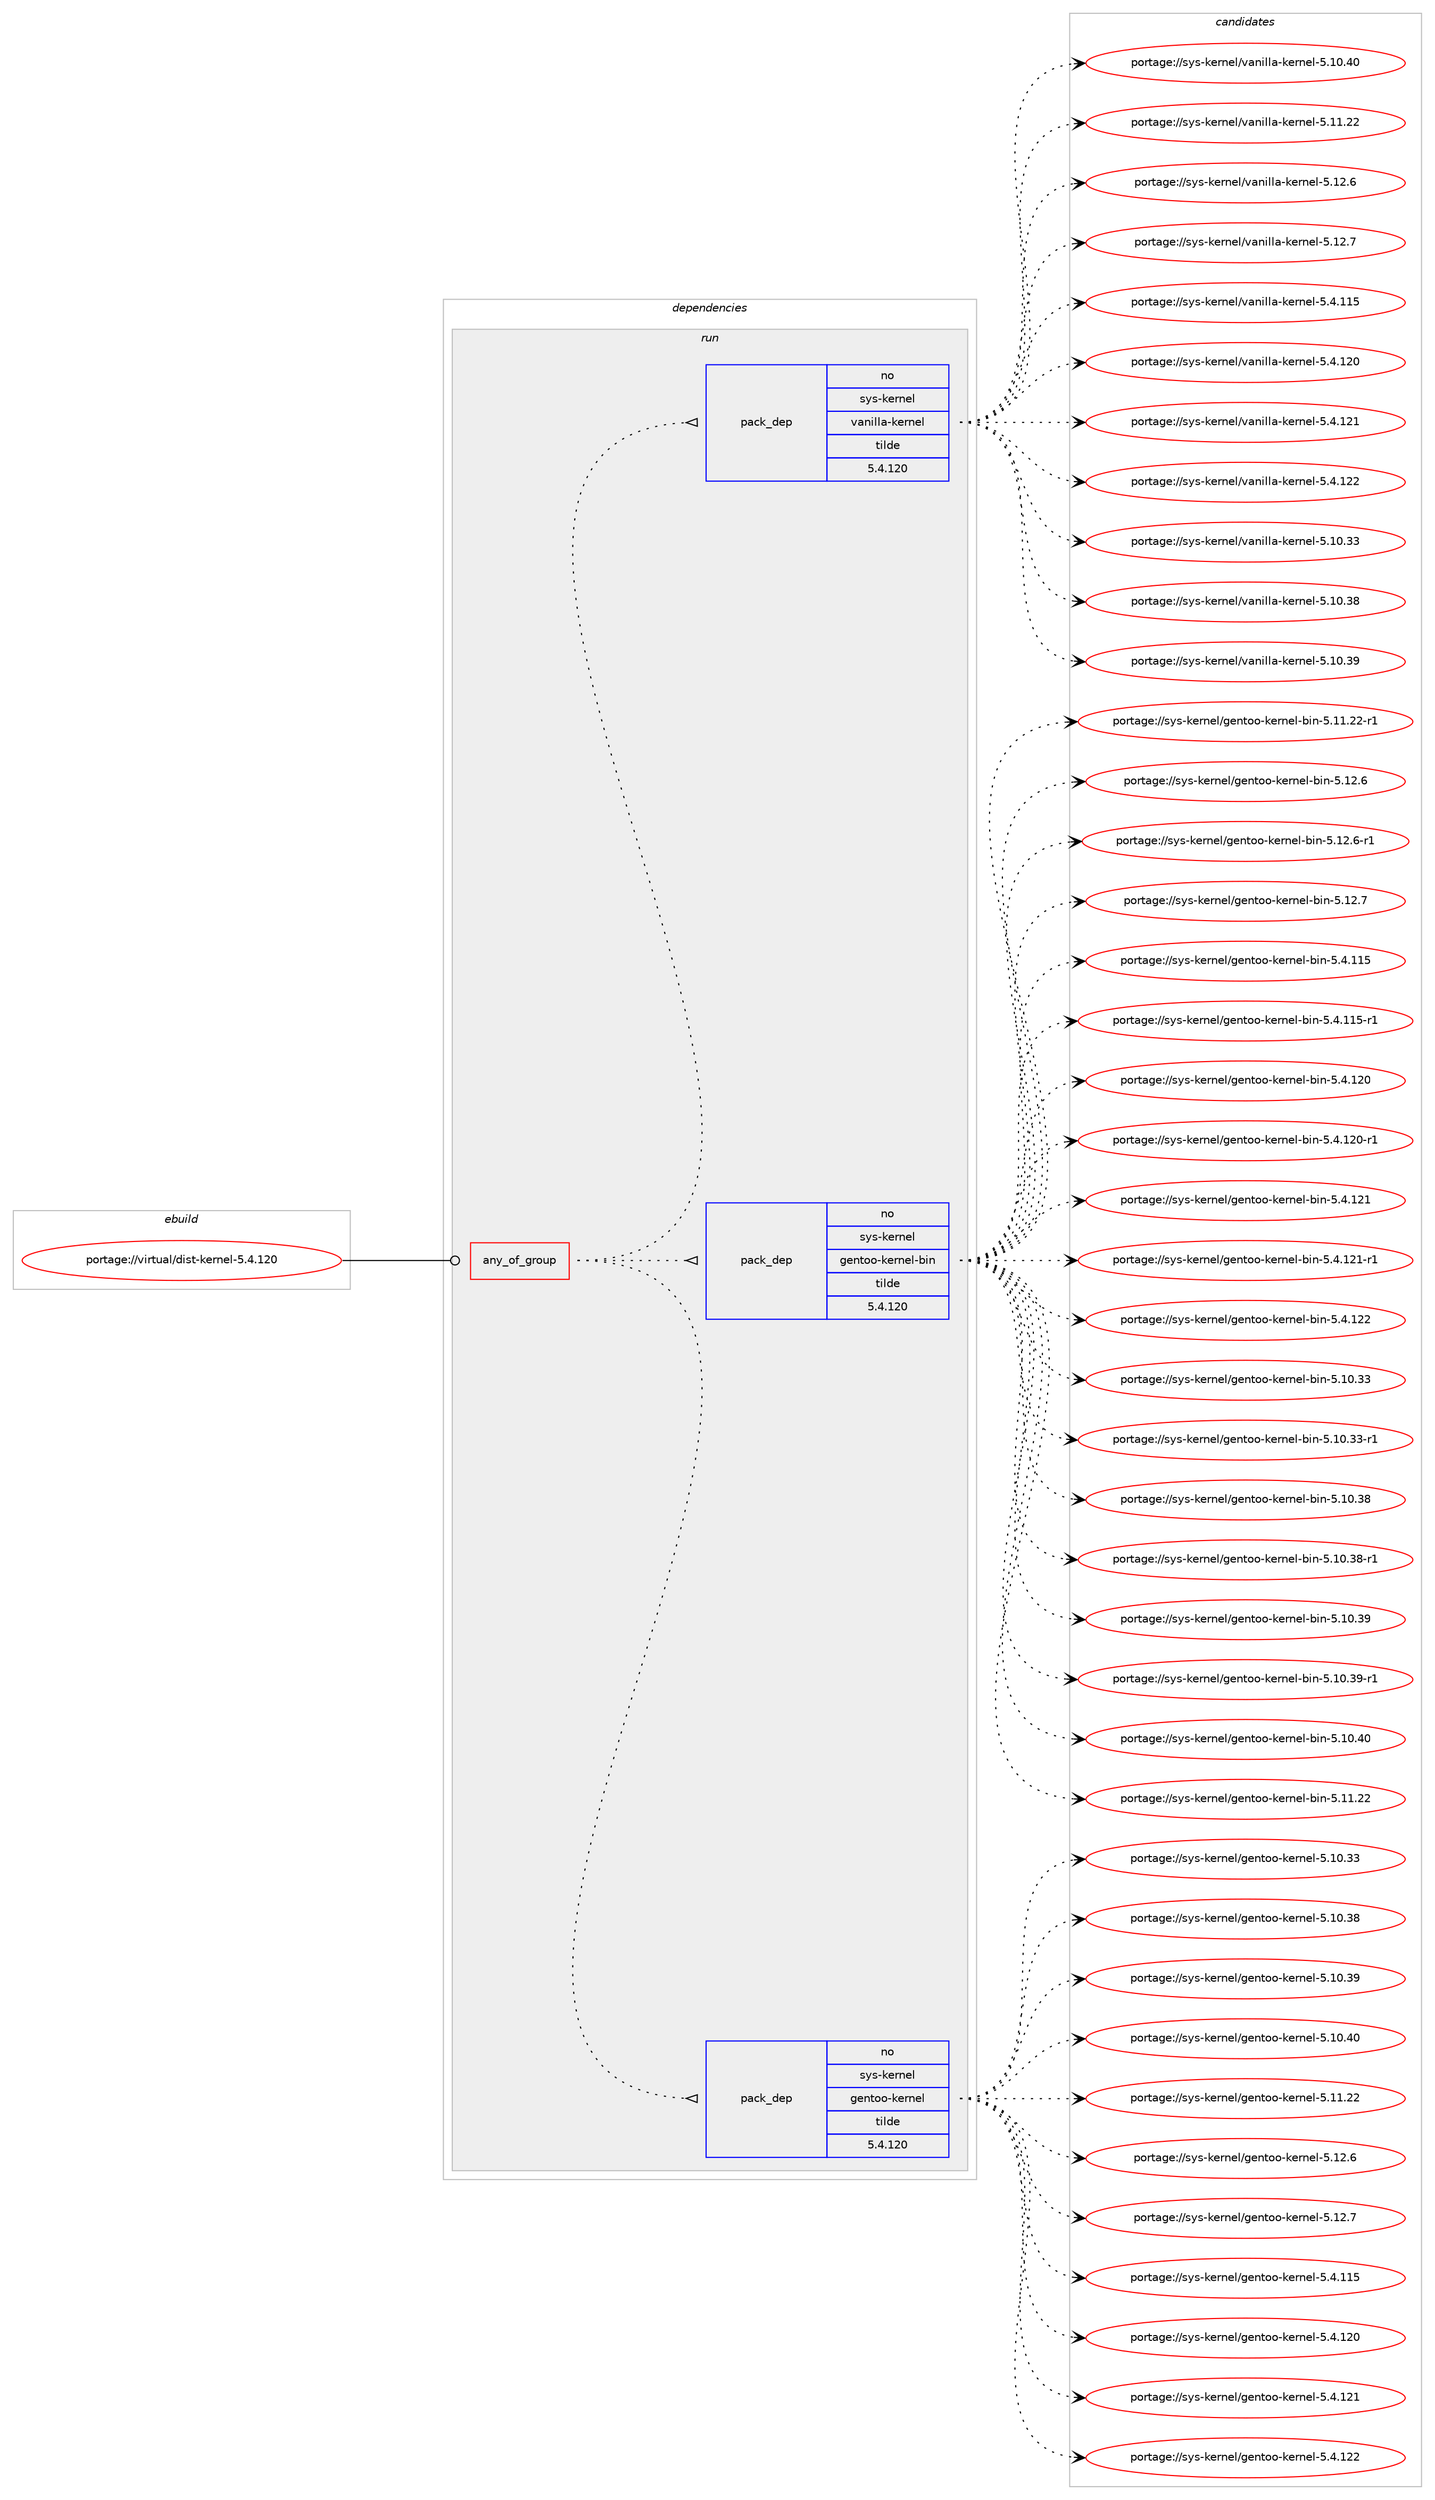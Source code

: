 digraph prolog {

# *************
# Graph options
# *************

newrank=true;
concentrate=true;
compound=true;
graph [rankdir=LR,fontname=Helvetica,fontsize=10,ranksep=1.5];#, ranksep=2.5, nodesep=0.2];
edge  [arrowhead=vee];
node  [fontname=Helvetica,fontsize=10];

# **********
# The ebuild
# **********

subgraph cluster_leftcol {
color=gray;
rank=same;
label=<<i>ebuild</i>>;
id [label="portage://virtual/dist-kernel-5.4.120", color=red, width=4, href="../virtual/dist-kernel-5.4.120.svg"];
}

# ****************
# The dependencies
# ****************

subgraph cluster_midcol {
color=gray;
label=<<i>dependencies</i>>;
subgraph cluster_compile {
fillcolor="#eeeeee";
style=filled;
label=<<i>compile</i>>;
}
subgraph cluster_compileandrun {
fillcolor="#eeeeee";
style=filled;
label=<<i>compile and run</i>>;
}
subgraph cluster_run {
fillcolor="#eeeeee";
style=filled;
label=<<i>run</i>>;
subgraph any26 {
dependency610 [label=<<TABLE BORDER="0" CELLBORDER="1" CELLSPACING="0" CELLPADDING="4"><TR><TD CELLPADDING="10">any_of_group</TD></TR></TABLE>>, shape=none, color=red];subgraph pack296 {
dependency611 [label=<<TABLE BORDER="0" CELLBORDER="1" CELLSPACING="0" CELLPADDING="4" WIDTH="220"><TR><TD ROWSPAN="6" CELLPADDING="30">pack_dep</TD></TR><TR><TD WIDTH="110">no</TD></TR><TR><TD>sys-kernel</TD></TR><TR><TD>gentoo-kernel</TD></TR><TR><TD>tilde</TD></TR><TR><TD>5.4.120</TD></TR></TABLE>>, shape=none, color=blue];
}
dependency610:e -> dependency611:w [weight=20,style="dotted",arrowhead="oinv"];
subgraph pack297 {
dependency612 [label=<<TABLE BORDER="0" CELLBORDER="1" CELLSPACING="0" CELLPADDING="4" WIDTH="220"><TR><TD ROWSPAN="6" CELLPADDING="30">pack_dep</TD></TR><TR><TD WIDTH="110">no</TD></TR><TR><TD>sys-kernel</TD></TR><TR><TD>gentoo-kernel-bin</TD></TR><TR><TD>tilde</TD></TR><TR><TD>5.4.120</TD></TR></TABLE>>, shape=none, color=blue];
}
dependency610:e -> dependency612:w [weight=20,style="dotted",arrowhead="oinv"];
subgraph pack298 {
dependency613 [label=<<TABLE BORDER="0" CELLBORDER="1" CELLSPACING="0" CELLPADDING="4" WIDTH="220"><TR><TD ROWSPAN="6" CELLPADDING="30">pack_dep</TD></TR><TR><TD WIDTH="110">no</TD></TR><TR><TD>sys-kernel</TD></TR><TR><TD>vanilla-kernel</TD></TR><TR><TD>tilde</TD></TR><TR><TD>5.4.120</TD></TR></TABLE>>, shape=none, color=blue];
}
dependency610:e -> dependency613:w [weight=20,style="dotted",arrowhead="oinv"];
}
id:e -> dependency610:w [weight=20,style="solid",arrowhead="odot"];
}
}

# **************
# The candidates
# **************

subgraph cluster_choices {
rank=same;
color=gray;
label=<<i>candidates</i>>;

subgraph choice296 {
color=black;
nodesep=1;
choice1151211154510710111411010110847103101110116111111451071011141101011084553464948465151 [label="portage://sys-kernel/gentoo-kernel-5.10.33", color=red, width=4,href="../sys-kernel/gentoo-kernel-5.10.33.svg"];
choice1151211154510710111411010110847103101110116111111451071011141101011084553464948465156 [label="portage://sys-kernel/gentoo-kernel-5.10.38", color=red, width=4,href="../sys-kernel/gentoo-kernel-5.10.38.svg"];
choice1151211154510710111411010110847103101110116111111451071011141101011084553464948465157 [label="portage://sys-kernel/gentoo-kernel-5.10.39", color=red, width=4,href="../sys-kernel/gentoo-kernel-5.10.39.svg"];
choice1151211154510710111411010110847103101110116111111451071011141101011084553464948465248 [label="portage://sys-kernel/gentoo-kernel-5.10.40", color=red, width=4,href="../sys-kernel/gentoo-kernel-5.10.40.svg"];
choice1151211154510710111411010110847103101110116111111451071011141101011084553464949465050 [label="portage://sys-kernel/gentoo-kernel-5.11.22", color=red, width=4,href="../sys-kernel/gentoo-kernel-5.11.22.svg"];
choice11512111545107101114110101108471031011101161111114510710111411010110845534649504654 [label="portage://sys-kernel/gentoo-kernel-5.12.6", color=red, width=4,href="../sys-kernel/gentoo-kernel-5.12.6.svg"];
choice11512111545107101114110101108471031011101161111114510710111411010110845534649504655 [label="portage://sys-kernel/gentoo-kernel-5.12.7", color=red, width=4,href="../sys-kernel/gentoo-kernel-5.12.7.svg"];
choice1151211154510710111411010110847103101110116111111451071011141101011084553465246494953 [label="portage://sys-kernel/gentoo-kernel-5.4.115", color=red, width=4,href="../sys-kernel/gentoo-kernel-5.4.115.svg"];
choice1151211154510710111411010110847103101110116111111451071011141101011084553465246495048 [label="portage://sys-kernel/gentoo-kernel-5.4.120", color=red, width=4,href="../sys-kernel/gentoo-kernel-5.4.120.svg"];
choice1151211154510710111411010110847103101110116111111451071011141101011084553465246495049 [label="portage://sys-kernel/gentoo-kernel-5.4.121", color=red, width=4,href="../sys-kernel/gentoo-kernel-5.4.121.svg"];
choice1151211154510710111411010110847103101110116111111451071011141101011084553465246495050 [label="portage://sys-kernel/gentoo-kernel-5.4.122", color=red, width=4,href="../sys-kernel/gentoo-kernel-5.4.122.svg"];
dependency611:e -> choice1151211154510710111411010110847103101110116111111451071011141101011084553464948465151:w [style=dotted,weight="100"];
dependency611:e -> choice1151211154510710111411010110847103101110116111111451071011141101011084553464948465156:w [style=dotted,weight="100"];
dependency611:e -> choice1151211154510710111411010110847103101110116111111451071011141101011084553464948465157:w [style=dotted,weight="100"];
dependency611:e -> choice1151211154510710111411010110847103101110116111111451071011141101011084553464948465248:w [style=dotted,weight="100"];
dependency611:e -> choice1151211154510710111411010110847103101110116111111451071011141101011084553464949465050:w [style=dotted,weight="100"];
dependency611:e -> choice11512111545107101114110101108471031011101161111114510710111411010110845534649504654:w [style=dotted,weight="100"];
dependency611:e -> choice11512111545107101114110101108471031011101161111114510710111411010110845534649504655:w [style=dotted,weight="100"];
dependency611:e -> choice1151211154510710111411010110847103101110116111111451071011141101011084553465246494953:w [style=dotted,weight="100"];
dependency611:e -> choice1151211154510710111411010110847103101110116111111451071011141101011084553465246495048:w [style=dotted,weight="100"];
dependency611:e -> choice1151211154510710111411010110847103101110116111111451071011141101011084553465246495049:w [style=dotted,weight="100"];
dependency611:e -> choice1151211154510710111411010110847103101110116111111451071011141101011084553465246495050:w [style=dotted,weight="100"];
}
subgraph choice297 {
color=black;
nodesep=1;
choice11512111545107101114110101108471031011101161111114510710111411010110845981051104553464948465151 [label="portage://sys-kernel/gentoo-kernel-bin-5.10.33", color=red, width=4,href="../sys-kernel/gentoo-kernel-bin-5.10.33.svg"];
choice115121115451071011141101011084710310111011611111145107101114110101108459810511045534649484651514511449 [label="portage://sys-kernel/gentoo-kernel-bin-5.10.33-r1", color=red, width=4,href="../sys-kernel/gentoo-kernel-bin-5.10.33-r1.svg"];
choice11512111545107101114110101108471031011101161111114510710111411010110845981051104553464948465156 [label="portage://sys-kernel/gentoo-kernel-bin-5.10.38", color=red, width=4,href="../sys-kernel/gentoo-kernel-bin-5.10.38.svg"];
choice115121115451071011141101011084710310111011611111145107101114110101108459810511045534649484651564511449 [label="portage://sys-kernel/gentoo-kernel-bin-5.10.38-r1", color=red, width=4,href="../sys-kernel/gentoo-kernel-bin-5.10.38-r1.svg"];
choice11512111545107101114110101108471031011101161111114510710111411010110845981051104553464948465157 [label="portage://sys-kernel/gentoo-kernel-bin-5.10.39", color=red, width=4,href="../sys-kernel/gentoo-kernel-bin-5.10.39.svg"];
choice115121115451071011141101011084710310111011611111145107101114110101108459810511045534649484651574511449 [label="portage://sys-kernel/gentoo-kernel-bin-5.10.39-r1", color=red, width=4,href="../sys-kernel/gentoo-kernel-bin-5.10.39-r1.svg"];
choice11512111545107101114110101108471031011101161111114510710111411010110845981051104553464948465248 [label="portage://sys-kernel/gentoo-kernel-bin-5.10.40", color=red, width=4,href="../sys-kernel/gentoo-kernel-bin-5.10.40.svg"];
choice11512111545107101114110101108471031011101161111114510710111411010110845981051104553464949465050 [label="portage://sys-kernel/gentoo-kernel-bin-5.11.22", color=red, width=4,href="../sys-kernel/gentoo-kernel-bin-5.11.22.svg"];
choice115121115451071011141101011084710310111011611111145107101114110101108459810511045534649494650504511449 [label="portage://sys-kernel/gentoo-kernel-bin-5.11.22-r1", color=red, width=4,href="../sys-kernel/gentoo-kernel-bin-5.11.22-r1.svg"];
choice115121115451071011141101011084710310111011611111145107101114110101108459810511045534649504654 [label="portage://sys-kernel/gentoo-kernel-bin-5.12.6", color=red, width=4,href="../sys-kernel/gentoo-kernel-bin-5.12.6.svg"];
choice1151211154510710111411010110847103101110116111111451071011141101011084598105110455346495046544511449 [label="portage://sys-kernel/gentoo-kernel-bin-5.12.6-r1", color=red, width=4,href="../sys-kernel/gentoo-kernel-bin-5.12.6-r1.svg"];
choice115121115451071011141101011084710310111011611111145107101114110101108459810511045534649504655 [label="portage://sys-kernel/gentoo-kernel-bin-5.12.7", color=red, width=4,href="../sys-kernel/gentoo-kernel-bin-5.12.7.svg"];
choice11512111545107101114110101108471031011101161111114510710111411010110845981051104553465246494953 [label="portage://sys-kernel/gentoo-kernel-bin-5.4.115", color=red, width=4,href="../sys-kernel/gentoo-kernel-bin-5.4.115.svg"];
choice115121115451071011141101011084710310111011611111145107101114110101108459810511045534652464949534511449 [label="portage://sys-kernel/gentoo-kernel-bin-5.4.115-r1", color=red, width=4,href="../sys-kernel/gentoo-kernel-bin-5.4.115-r1.svg"];
choice11512111545107101114110101108471031011101161111114510710111411010110845981051104553465246495048 [label="portage://sys-kernel/gentoo-kernel-bin-5.4.120", color=red, width=4,href="../sys-kernel/gentoo-kernel-bin-5.4.120.svg"];
choice115121115451071011141101011084710310111011611111145107101114110101108459810511045534652464950484511449 [label="portage://sys-kernel/gentoo-kernel-bin-5.4.120-r1", color=red, width=4,href="../sys-kernel/gentoo-kernel-bin-5.4.120-r1.svg"];
choice11512111545107101114110101108471031011101161111114510710111411010110845981051104553465246495049 [label="portage://sys-kernel/gentoo-kernel-bin-5.4.121", color=red, width=4,href="../sys-kernel/gentoo-kernel-bin-5.4.121.svg"];
choice115121115451071011141101011084710310111011611111145107101114110101108459810511045534652464950494511449 [label="portage://sys-kernel/gentoo-kernel-bin-5.4.121-r1", color=red, width=4,href="../sys-kernel/gentoo-kernel-bin-5.4.121-r1.svg"];
choice11512111545107101114110101108471031011101161111114510710111411010110845981051104553465246495050 [label="portage://sys-kernel/gentoo-kernel-bin-5.4.122", color=red, width=4,href="../sys-kernel/gentoo-kernel-bin-5.4.122.svg"];
dependency612:e -> choice11512111545107101114110101108471031011101161111114510710111411010110845981051104553464948465151:w [style=dotted,weight="100"];
dependency612:e -> choice115121115451071011141101011084710310111011611111145107101114110101108459810511045534649484651514511449:w [style=dotted,weight="100"];
dependency612:e -> choice11512111545107101114110101108471031011101161111114510710111411010110845981051104553464948465156:w [style=dotted,weight="100"];
dependency612:e -> choice115121115451071011141101011084710310111011611111145107101114110101108459810511045534649484651564511449:w [style=dotted,weight="100"];
dependency612:e -> choice11512111545107101114110101108471031011101161111114510710111411010110845981051104553464948465157:w [style=dotted,weight="100"];
dependency612:e -> choice115121115451071011141101011084710310111011611111145107101114110101108459810511045534649484651574511449:w [style=dotted,weight="100"];
dependency612:e -> choice11512111545107101114110101108471031011101161111114510710111411010110845981051104553464948465248:w [style=dotted,weight="100"];
dependency612:e -> choice11512111545107101114110101108471031011101161111114510710111411010110845981051104553464949465050:w [style=dotted,weight="100"];
dependency612:e -> choice115121115451071011141101011084710310111011611111145107101114110101108459810511045534649494650504511449:w [style=dotted,weight="100"];
dependency612:e -> choice115121115451071011141101011084710310111011611111145107101114110101108459810511045534649504654:w [style=dotted,weight="100"];
dependency612:e -> choice1151211154510710111411010110847103101110116111111451071011141101011084598105110455346495046544511449:w [style=dotted,weight="100"];
dependency612:e -> choice115121115451071011141101011084710310111011611111145107101114110101108459810511045534649504655:w [style=dotted,weight="100"];
dependency612:e -> choice11512111545107101114110101108471031011101161111114510710111411010110845981051104553465246494953:w [style=dotted,weight="100"];
dependency612:e -> choice115121115451071011141101011084710310111011611111145107101114110101108459810511045534652464949534511449:w [style=dotted,weight="100"];
dependency612:e -> choice11512111545107101114110101108471031011101161111114510710111411010110845981051104553465246495048:w [style=dotted,weight="100"];
dependency612:e -> choice115121115451071011141101011084710310111011611111145107101114110101108459810511045534652464950484511449:w [style=dotted,weight="100"];
dependency612:e -> choice11512111545107101114110101108471031011101161111114510710111411010110845981051104553465246495049:w [style=dotted,weight="100"];
dependency612:e -> choice115121115451071011141101011084710310111011611111145107101114110101108459810511045534652464950494511449:w [style=dotted,weight="100"];
dependency612:e -> choice11512111545107101114110101108471031011101161111114510710111411010110845981051104553465246495050:w [style=dotted,weight="100"];
}
subgraph choice298 {
color=black;
nodesep=1;
choice11512111545107101114110101108471189711010510810897451071011141101011084553464948465151 [label="portage://sys-kernel/vanilla-kernel-5.10.33", color=red, width=4,href="../sys-kernel/vanilla-kernel-5.10.33.svg"];
choice11512111545107101114110101108471189711010510810897451071011141101011084553464948465156 [label="portage://sys-kernel/vanilla-kernel-5.10.38", color=red, width=4,href="../sys-kernel/vanilla-kernel-5.10.38.svg"];
choice11512111545107101114110101108471189711010510810897451071011141101011084553464948465157 [label="portage://sys-kernel/vanilla-kernel-5.10.39", color=red, width=4,href="../sys-kernel/vanilla-kernel-5.10.39.svg"];
choice11512111545107101114110101108471189711010510810897451071011141101011084553464948465248 [label="portage://sys-kernel/vanilla-kernel-5.10.40", color=red, width=4,href="../sys-kernel/vanilla-kernel-5.10.40.svg"];
choice11512111545107101114110101108471189711010510810897451071011141101011084553464949465050 [label="portage://sys-kernel/vanilla-kernel-5.11.22", color=red, width=4,href="../sys-kernel/vanilla-kernel-5.11.22.svg"];
choice115121115451071011141101011084711897110105108108974510710111411010110845534649504654 [label="portage://sys-kernel/vanilla-kernel-5.12.6", color=red, width=4,href="../sys-kernel/vanilla-kernel-5.12.6.svg"];
choice115121115451071011141101011084711897110105108108974510710111411010110845534649504655 [label="portage://sys-kernel/vanilla-kernel-5.12.7", color=red, width=4,href="../sys-kernel/vanilla-kernel-5.12.7.svg"];
choice11512111545107101114110101108471189711010510810897451071011141101011084553465246494953 [label="portage://sys-kernel/vanilla-kernel-5.4.115", color=red, width=4,href="../sys-kernel/vanilla-kernel-5.4.115.svg"];
choice11512111545107101114110101108471189711010510810897451071011141101011084553465246495048 [label="portage://sys-kernel/vanilla-kernel-5.4.120", color=red, width=4,href="../sys-kernel/vanilla-kernel-5.4.120.svg"];
choice11512111545107101114110101108471189711010510810897451071011141101011084553465246495049 [label="portage://sys-kernel/vanilla-kernel-5.4.121", color=red, width=4,href="../sys-kernel/vanilla-kernel-5.4.121.svg"];
choice11512111545107101114110101108471189711010510810897451071011141101011084553465246495050 [label="portage://sys-kernel/vanilla-kernel-5.4.122", color=red, width=4,href="../sys-kernel/vanilla-kernel-5.4.122.svg"];
dependency613:e -> choice11512111545107101114110101108471189711010510810897451071011141101011084553464948465151:w [style=dotted,weight="100"];
dependency613:e -> choice11512111545107101114110101108471189711010510810897451071011141101011084553464948465156:w [style=dotted,weight="100"];
dependency613:e -> choice11512111545107101114110101108471189711010510810897451071011141101011084553464948465157:w [style=dotted,weight="100"];
dependency613:e -> choice11512111545107101114110101108471189711010510810897451071011141101011084553464948465248:w [style=dotted,weight="100"];
dependency613:e -> choice11512111545107101114110101108471189711010510810897451071011141101011084553464949465050:w [style=dotted,weight="100"];
dependency613:e -> choice115121115451071011141101011084711897110105108108974510710111411010110845534649504654:w [style=dotted,weight="100"];
dependency613:e -> choice115121115451071011141101011084711897110105108108974510710111411010110845534649504655:w [style=dotted,weight="100"];
dependency613:e -> choice11512111545107101114110101108471189711010510810897451071011141101011084553465246494953:w [style=dotted,weight="100"];
dependency613:e -> choice11512111545107101114110101108471189711010510810897451071011141101011084553465246495048:w [style=dotted,weight="100"];
dependency613:e -> choice11512111545107101114110101108471189711010510810897451071011141101011084553465246495049:w [style=dotted,weight="100"];
dependency613:e -> choice11512111545107101114110101108471189711010510810897451071011141101011084553465246495050:w [style=dotted,weight="100"];
}
}

}
